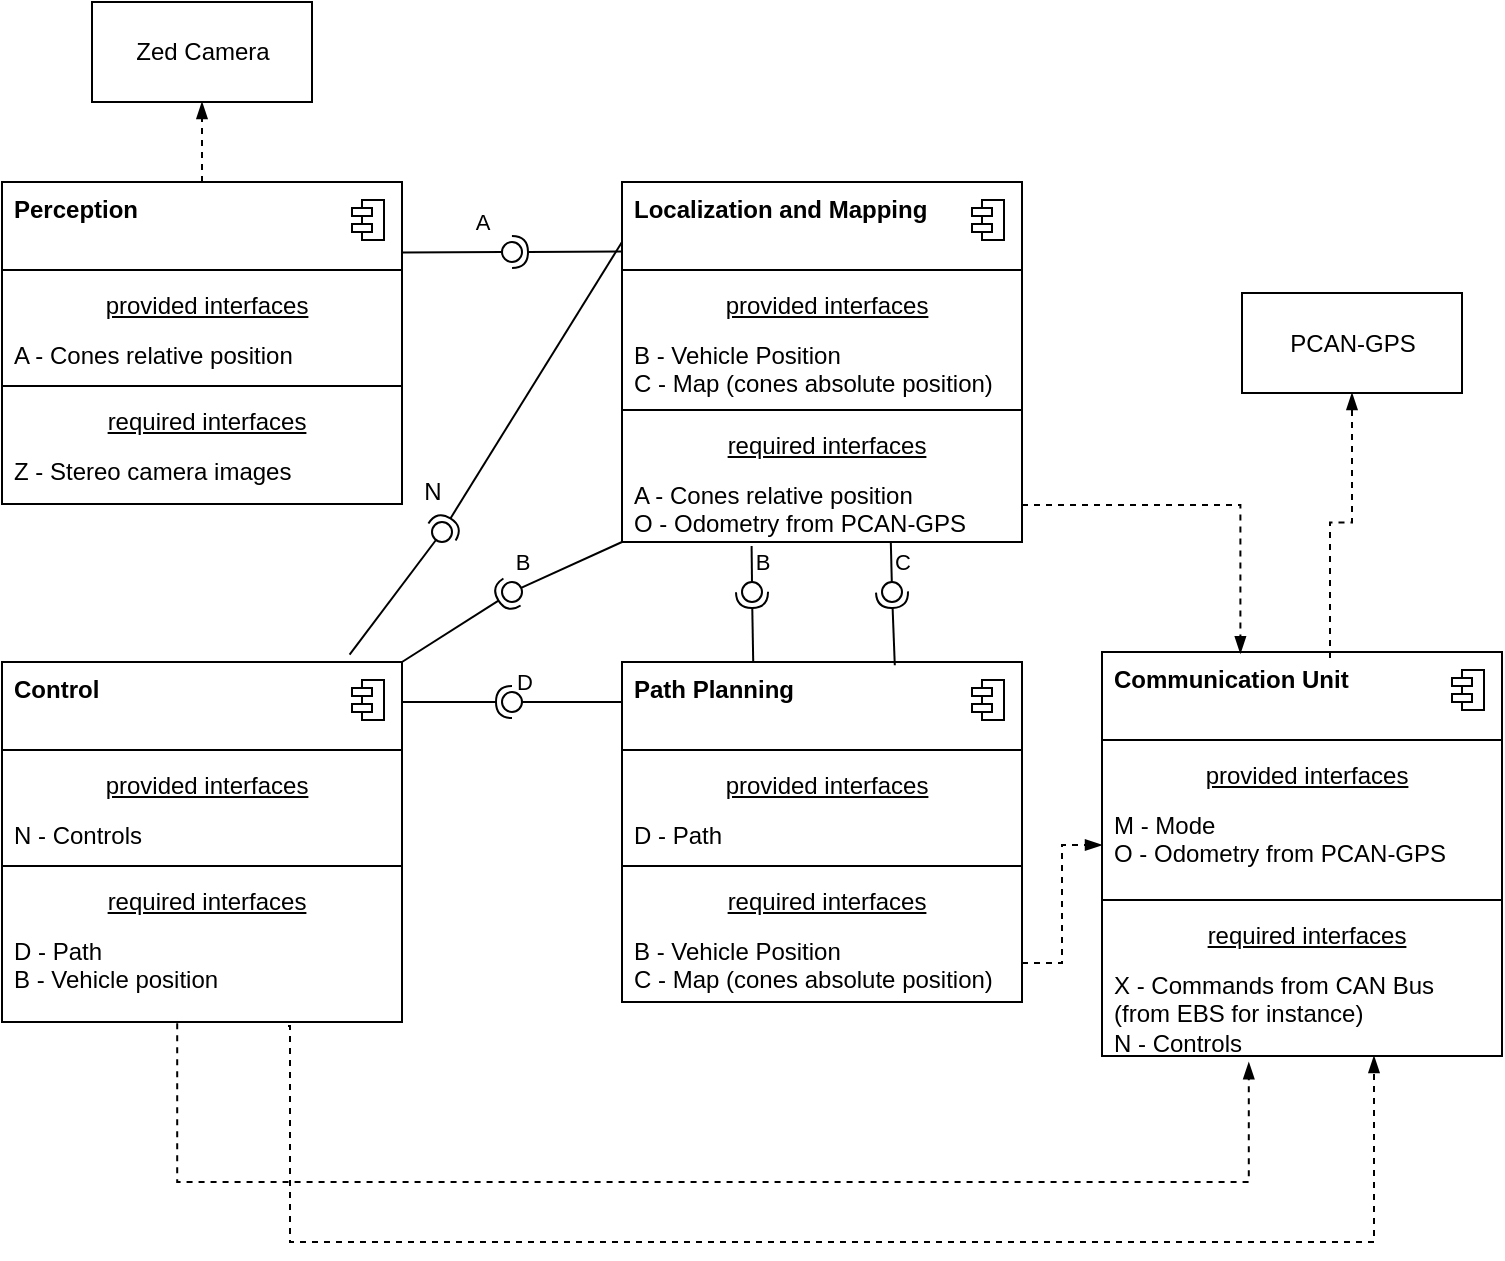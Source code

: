 <mxfile version="21.2.9" type="device">
  <diagram name="Page-1" id="XnwB0eLhRZ_xi3LwThR9">
    <mxGraphModel dx="2074" dy="779" grid="1" gridSize="10" guides="1" tooltips="1" connect="1" arrows="1" fold="1" page="1" pageScale="1" pageWidth="850" pageHeight="1100" math="0" shadow="0">
      <root>
        <mxCell id="0" />
        <mxCell id="1" parent="0" />
        <mxCell id="WsqdVvgy8sFZjgXgieVY-16" value="" style="fontStyle=1;align=center;verticalAlign=top;childLayout=stackLayout;horizontal=1;horizontalStack=0;resizeParent=1;resizeParentMax=0;resizeLast=0;marginBottom=0;" parent="1" vertex="1">
          <mxGeometry x="90" y="360" width="200" height="161" as="geometry" />
        </mxCell>
        <mxCell id="WsqdVvgy8sFZjgXgieVY-17" value="&lt;b&gt;Perception&lt;/b&gt;" style="html=1;align=left;spacingLeft=4;verticalAlign=top;strokeColor=none;fillColor=none;" parent="WsqdVvgy8sFZjgXgieVY-16" vertex="1">
          <mxGeometry width="200" height="40" as="geometry" />
        </mxCell>
        <mxCell id="WsqdVvgy8sFZjgXgieVY-18" value="" style="shape=module;jettyWidth=10;jettyHeight=4;" parent="WsqdVvgy8sFZjgXgieVY-17" vertex="1">
          <mxGeometry x="1" width="16" height="20" relative="1" as="geometry">
            <mxPoint x="-25" y="9" as="offset" />
          </mxGeometry>
        </mxCell>
        <mxCell id="WsqdVvgy8sFZjgXgieVY-19" value="" style="line;strokeWidth=1;fillColor=none;align=left;verticalAlign=middle;spacingTop=-1;spacingLeft=3;spacingRight=3;rotatable=0;labelPosition=right;points=[];portConstraint=eastwest;" parent="WsqdVvgy8sFZjgXgieVY-16" vertex="1">
          <mxGeometry y="40" width="200" height="8" as="geometry" />
        </mxCell>
        <mxCell id="WsqdVvgy8sFZjgXgieVY-20" value="&lt;u&gt;provided interfaces&lt;/u&gt;" style="html=1;align=center;spacingLeft=4;verticalAlign=top;strokeColor=none;fillColor=none;" parent="WsqdVvgy8sFZjgXgieVY-16" vertex="1">
          <mxGeometry y="48" width="200" height="25" as="geometry" />
        </mxCell>
        <mxCell id="WsqdVvgy8sFZjgXgieVY-21" value="A - Cones relative position" style="html=1;align=left;spacingLeft=4;verticalAlign=top;strokeColor=none;fillColor=none;" parent="WsqdVvgy8sFZjgXgieVY-16" vertex="1">
          <mxGeometry y="73" width="200" height="25" as="geometry" />
        </mxCell>
        <mxCell id="WsqdVvgy8sFZjgXgieVY-22" value="" style="line;strokeWidth=1;fillColor=none;align=left;verticalAlign=middle;spacingTop=-1;spacingLeft=3;spacingRight=3;rotatable=0;labelPosition=right;points=[];portConstraint=eastwest;" parent="WsqdVvgy8sFZjgXgieVY-16" vertex="1">
          <mxGeometry y="98" width="200" height="8" as="geometry" />
        </mxCell>
        <mxCell id="WsqdVvgy8sFZjgXgieVY-23" value="&lt;u&gt;required interfaces&lt;/u&gt;" style="html=1;align=center;spacingLeft=4;verticalAlign=top;strokeColor=none;fillColor=none;" parent="WsqdVvgy8sFZjgXgieVY-16" vertex="1">
          <mxGeometry y="106" width="200" height="25" as="geometry" />
        </mxCell>
        <mxCell id="WsqdVvgy8sFZjgXgieVY-24" value="Z - Stereo camera images" style="html=1;align=left;spacingLeft=4;verticalAlign=top;strokeColor=none;fillColor=none;" parent="WsqdVvgy8sFZjgXgieVY-16" vertex="1">
          <mxGeometry y="131" width="200" height="30" as="geometry" />
        </mxCell>
        <mxCell id="WsqdVvgy8sFZjgXgieVY-25" value="" style="fontStyle=1;align=center;verticalAlign=top;childLayout=stackLayout;horizontal=1;horizontalStack=0;resizeParent=1;resizeParentMax=0;resizeLast=0;marginBottom=0;" parent="1" vertex="1">
          <mxGeometry x="400" y="360" width="200" height="180" as="geometry" />
        </mxCell>
        <mxCell id="WsqdVvgy8sFZjgXgieVY-26" value="&lt;b&gt;Localization and Mapping&lt;/b&gt;" style="html=1;align=left;spacingLeft=4;verticalAlign=top;strokeColor=none;fillColor=none;" parent="WsqdVvgy8sFZjgXgieVY-25" vertex="1">
          <mxGeometry width="200" height="40" as="geometry" />
        </mxCell>
        <mxCell id="WsqdVvgy8sFZjgXgieVY-27" value="" style="shape=module;jettyWidth=10;jettyHeight=4;" parent="WsqdVvgy8sFZjgXgieVY-26" vertex="1">
          <mxGeometry x="1" width="16" height="20" relative="1" as="geometry">
            <mxPoint x="-25" y="9" as="offset" />
          </mxGeometry>
        </mxCell>
        <mxCell id="WsqdVvgy8sFZjgXgieVY-28" value="" style="line;strokeWidth=1;fillColor=none;align=left;verticalAlign=middle;spacingTop=-1;spacingLeft=3;spacingRight=3;rotatable=0;labelPosition=right;points=[];portConstraint=eastwest;" parent="WsqdVvgy8sFZjgXgieVY-25" vertex="1">
          <mxGeometry y="40" width="200" height="8" as="geometry" />
        </mxCell>
        <mxCell id="WsqdVvgy8sFZjgXgieVY-29" value="&lt;u&gt;provided interfaces&lt;/u&gt;" style="html=1;align=center;spacingLeft=4;verticalAlign=top;strokeColor=none;fillColor=none;" parent="WsqdVvgy8sFZjgXgieVY-25" vertex="1">
          <mxGeometry y="48" width="200" height="25" as="geometry" />
        </mxCell>
        <mxCell id="WsqdVvgy8sFZjgXgieVY-30" value="B - Vehicle Position&lt;br&gt;C - Map (cones absolute position)" style="html=1;align=left;spacingLeft=4;verticalAlign=top;strokeColor=none;fillColor=none;" parent="WsqdVvgy8sFZjgXgieVY-25" vertex="1">
          <mxGeometry y="73" width="200" height="37" as="geometry" />
        </mxCell>
        <mxCell id="WsqdVvgy8sFZjgXgieVY-31" value="" style="line;strokeWidth=1;fillColor=none;align=left;verticalAlign=middle;spacingTop=-1;spacingLeft=3;spacingRight=3;rotatable=0;labelPosition=right;points=[];portConstraint=eastwest;" parent="WsqdVvgy8sFZjgXgieVY-25" vertex="1">
          <mxGeometry y="110" width="200" height="8" as="geometry" />
        </mxCell>
        <mxCell id="WsqdVvgy8sFZjgXgieVY-32" value="&lt;u&gt;required interfaces&lt;/u&gt;" style="html=1;align=center;spacingLeft=4;verticalAlign=top;strokeColor=none;fillColor=none;" parent="WsqdVvgy8sFZjgXgieVY-25" vertex="1">
          <mxGeometry y="118" width="200" height="25" as="geometry" />
        </mxCell>
        <mxCell id="WsqdVvgy8sFZjgXgieVY-33" value="A - Cones relative position&lt;br&gt;O - Odometry from PCAN-GPS" style="html=1;align=left;spacingLeft=4;verticalAlign=top;strokeColor=none;fillColor=none;" parent="WsqdVvgy8sFZjgXgieVY-25" vertex="1">
          <mxGeometry y="143" width="200" height="37" as="geometry" />
        </mxCell>
        <mxCell id="WsqdVvgy8sFZjgXgieVY-34" value="" style="fontStyle=1;align=center;verticalAlign=top;childLayout=stackLayout;horizontal=1;horizontalStack=0;resizeParent=1;resizeParentMax=0;resizeLast=0;marginBottom=0;" parent="1" vertex="1">
          <mxGeometry x="90" y="600" width="200" height="180" as="geometry" />
        </mxCell>
        <mxCell id="WsqdVvgy8sFZjgXgieVY-35" value="&lt;b&gt;Control&lt;/b&gt;" style="html=1;align=left;spacingLeft=4;verticalAlign=top;strokeColor=none;fillColor=none;" parent="WsqdVvgy8sFZjgXgieVY-34" vertex="1">
          <mxGeometry width="200" height="40" as="geometry" />
        </mxCell>
        <mxCell id="WsqdVvgy8sFZjgXgieVY-36" value="" style="shape=module;jettyWidth=10;jettyHeight=4;" parent="WsqdVvgy8sFZjgXgieVY-35" vertex="1">
          <mxGeometry x="1" width="16" height="20" relative="1" as="geometry">
            <mxPoint x="-25" y="9" as="offset" />
          </mxGeometry>
        </mxCell>
        <mxCell id="WsqdVvgy8sFZjgXgieVY-37" value="" style="line;strokeWidth=1;fillColor=none;align=left;verticalAlign=middle;spacingTop=-1;spacingLeft=3;spacingRight=3;rotatable=0;labelPosition=right;points=[];portConstraint=eastwest;" parent="WsqdVvgy8sFZjgXgieVY-34" vertex="1">
          <mxGeometry y="40" width="200" height="8" as="geometry" />
        </mxCell>
        <mxCell id="WsqdVvgy8sFZjgXgieVY-38" value="&lt;u&gt;provided interfaces&lt;/u&gt;" style="html=1;align=center;spacingLeft=4;verticalAlign=top;strokeColor=none;fillColor=none;" parent="WsqdVvgy8sFZjgXgieVY-34" vertex="1">
          <mxGeometry y="48" width="200" height="25" as="geometry" />
        </mxCell>
        <mxCell id="WsqdVvgy8sFZjgXgieVY-39" value="N - Controls" style="html=1;align=left;spacingLeft=4;verticalAlign=top;strokeColor=none;fillColor=none;" parent="WsqdVvgy8sFZjgXgieVY-34" vertex="1">
          <mxGeometry y="73" width="200" height="25" as="geometry" />
        </mxCell>
        <mxCell id="WsqdVvgy8sFZjgXgieVY-40" value="" style="line;strokeWidth=1;fillColor=none;align=left;verticalAlign=middle;spacingTop=-1;spacingLeft=3;spacingRight=3;rotatable=0;labelPosition=right;points=[];portConstraint=eastwest;" parent="WsqdVvgy8sFZjgXgieVY-34" vertex="1">
          <mxGeometry y="98" width="200" height="8" as="geometry" />
        </mxCell>
        <mxCell id="WsqdVvgy8sFZjgXgieVY-41" value="&lt;u&gt;required interfaces&lt;/u&gt;" style="html=1;align=center;spacingLeft=4;verticalAlign=top;strokeColor=none;fillColor=none;" parent="WsqdVvgy8sFZjgXgieVY-34" vertex="1">
          <mxGeometry y="106" width="200" height="25" as="geometry" />
        </mxCell>
        <mxCell id="WsqdVvgy8sFZjgXgieVY-42" value="D - Path&amp;nbsp;&lt;br&gt;B - Vehicle position" style="html=1;align=left;spacingLeft=4;verticalAlign=top;strokeColor=none;fillColor=none;" parent="WsqdVvgy8sFZjgXgieVY-34" vertex="1">
          <mxGeometry y="131" width="200" height="49" as="geometry" />
        </mxCell>
        <mxCell id="WsqdVvgy8sFZjgXgieVY-43" value="" style="fontStyle=1;align=center;verticalAlign=top;childLayout=stackLayout;horizontal=1;horizontalStack=0;resizeParent=1;resizeParentMax=0;resizeLast=0;marginBottom=0;" parent="1" vertex="1">
          <mxGeometry x="400" y="600" width="200" height="170" as="geometry" />
        </mxCell>
        <mxCell id="WsqdVvgy8sFZjgXgieVY-44" value="&lt;b&gt;Path Planning&lt;/b&gt;" style="html=1;align=left;spacingLeft=4;verticalAlign=top;strokeColor=none;fillColor=none;" parent="WsqdVvgy8sFZjgXgieVY-43" vertex="1">
          <mxGeometry width="200" height="40" as="geometry" />
        </mxCell>
        <mxCell id="WsqdVvgy8sFZjgXgieVY-45" value="" style="shape=module;jettyWidth=10;jettyHeight=4;" parent="WsqdVvgy8sFZjgXgieVY-44" vertex="1">
          <mxGeometry x="1" width="16" height="20" relative="1" as="geometry">
            <mxPoint x="-25" y="9" as="offset" />
          </mxGeometry>
        </mxCell>
        <mxCell id="WsqdVvgy8sFZjgXgieVY-46" value="" style="line;strokeWidth=1;fillColor=none;align=left;verticalAlign=middle;spacingTop=-1;spacingLeft=3;spacingRight=3;rotatable=0;labelPosition=right;points=[];portConstraint=eastwest;" parent="WsqdVvgy8sFZjgXgieVY-43" vertex="1">
          <mxGeometry y="40" width="200" height="8" as="geometry" />
        </mxCell>
        <mxCell id="WsqdVvgy8sFZjgXgieVY-47" value="&lt;u&gt;provided interfaces&lt;/u&gt;" style="html=1;align=center;spacingLeft=4;verticalAlign=top;strokeColor=none;fillColor=none;" parent="WsqdVvgy8sFZjgXgieVY-43" vertex="1">
          <mxGeometry y="48" width="200" height="25" as="geometry" />
        </mxCell>
        <mxCell id="WsqdVvgy8sFZjgXgieVY-48" value="D - Path" style="html=1;align=left;spacingLeft=4;verticalAlign=top;strokeColor=none;fillColor=none;" parent="WsqdVvgy8sFZjgXgieVY-43" vertex="1">
          <mxGeometry y="73" width="200" height="25" as="geometry" />
        </mxCell>
        <mxCell id="WsqdVvgy8sFZjgXgieVY-49" value="" style="line;strokeWidth=1;fillColor=none;align=left;verticalAlign=middle;spacingTop=-1;spacingLeft=3;spacingRight=3;rotatable=0;labelPosition=right;points=[];portConstraint=eastwest;" parent="WsqdVvgy8sFZjgXgieVY-43" vertex="1">
          <mxGeometry y="98" width="200" height="8" as="geometry" />
        </mxCell>
        <mxCell id="WsqdVvgy8sFZjgXgieVY-50" value="&lt;u&gt;required interfaces&lt;/u&gt;" style="html=1;align=center;spacingLeft=4;verticalAlign=top;strokeColor=none;fillColor=none;" parent="WsqdVvgy8sFZjgXgieVY-43" vertex="1">
          <mxGeometry y="106" width="200" height="25" as="geometry" />
        </mxCell>
        <mxCell id="WsqdVvgy8sFZjgXgieVY-51" value="B - Vehicle Position&lt;br&gt;C - Map (cones absolute position)" style="html=1;align=left;spacingLeft=4;verticalAlign=top;strokeColor=none;fillColor=none;" parent="WsqdVvgy8sFZjgXgieVY-43" vertex="1">
          <mxGeometry y="131" width="200" height="39" as="geometry" />
        </mxCell>
        <mxCell id="WsqdVvgy8sFZjgXgieVY-55" value="Zed Camera" style="html=1;" parent="1" vertex="1">
          <mxGeometry x="135" y="270" width="110" height="50" as="geometry" />
        </mxCell>
        <mxCell id="WsqdVvgy8sFZjgXgieVY-56" value="PCAN-GPS" style="html=1;" parent="1" vertex="1">
          <mxGeometry x="710" y="415.5" width="110" height="50" as="geometry" />
        </mxCell>
        <mxCell id="WsqdVvgy8sFZjgXgieVY-58" style="edgeStyle=orthogonalEdgeStyle;rounded=0;orthogonalLoop=1;jettySize=auto;html=1;entryX=0.5;entryY=1;entryDx=0;entryDy=0;dashed=1;endArrow=blockThin;endFill=1;" parent="1" source="WsqdVvgy8sFZjgXgieVY-17" target="WsqdVvgy8sFZjgXgieVY-55" edge="1">
          <mxGeometry relative="1" as="geometry" />
        </mxCell>
        <mxCell id="WsqdVvgy8sFZjgXgieVY-62" value="" style="rounded=0;orthogonalLoop=1;jettySize=auto;html=1;endArrow=none;endFill=0;sketch=0;sourcePerimeterSpacing=0;targetPerimeterSpacing=0;exitX=1;exitY=0.88;exitDx=0;exitDy=0;exitPerimeter=0;" parent="1" source="WsqdVvgy8sFZjgXgieVY-17" target="WsqdVvgy8sFZjgXgieVY-64" edge="1">
          <mxGeometry relative="1" as="geometry">
            <mxPoint x="325" y="395" as="sourcePoint" />
          </mxGeometry>
        </mxCell>
        <mxCell id="WsqdVvgy8sFZjgXgieVY-65" value="A" style="edgeLabel;html=1;align=center;verticalAlign=middle;resizable=0;points=[];" parent="WsqdVvgy8sFZjgXgieVY-62" vertex="1" connectable="0">
          <mxGeometry x="0.312" y="-2" relative="1" as="geometry">
            <mxPoint x="7" y="-17" as="offset" />
          </mxGeometry>
        </mxCell>
        <mxCell id="WsqdVvgy8sFZjgXgieVY-63" value="" style="rounded=0;orthogonalLoop=1;jettySize=auto;html=1;endArrow=halfCircle;endFill=0;entryX=0.5;entryY=0.5;endSize=6;strokeWidth=1;sketch=0;exitX=-0.002;exitY=0.87;exitDx=0;exitDy=0;exitPerimeter=0;" parent="1" source="WsqdVvgy8sFZjgXgieVY-26" target="WsqdVvgy8sFZjgXgieVY-64" edge="1">
          <mxGeometry relative="1" as="geometry">
            <mxPoint x="365" y="395" as="sourcePoint" />
          </mxGeometry>
        </mxCell>
        <mxCell id="WsqdVvgy8sFZjgXgieVY-64" value="" style="ellipse;whiteSpace=wrap;html=1;align=center;aspect=fixed;resizable=0;points=[];outlineConnect=0;sketch=0;" parent="1" vertex="1">
          <mxGeometry x="340" y="390" width="10" height="10" as="geometry" />
        </mxCell>
        <mxCell id="WsqdVvgy8sFZjgXgieVY-66" value="" style="rounded=0;orthogonalLoop=1;jettySize=auto;html=1;endArrow=none;endFill=0;sketch=0;sourcePerimeterSpacing=0;targetPerimeterSpacing=0;exitX=0.672;exitY=0.989;exitDx=0;exitDy=0;exitPerimeter=0;" parent="1" source="WsqdVvgy8sFZjgXgieVY-33" target="WsqdVvgy8sFZjgXgieVY-68" edge="1">
          <mxGeometry relative="1" as="geometry">
            <mxPoint x="515" y="565" as="sourcePoint" />
          </mxGeometry>
        </mxCell>
        <mxCell id="WsqdVvgy8sFZjgXgieVY-80" value="C" style="edgeLabel;html=1;align=center;verticalAlign=middle;resizable=0;points=[];" parent="WsqdVvgy8sFZjgXgieVY-66" vertex="1" connectable="0">
          <mxGeometry x="-0.246" y="-1" relative="1" as="geometry">
            <mxPoint x="6" y="3" as="offset" />
          </mxGeometry>
        </mxCell>
        <mxCell id="WsqdVvgy8sFZjgXgieVY-67" value="" style="rounded=0;orthogonalLoop=1;jettySize=auto;html=1;endArrow=halfCircle;endFill=0;entryX=0.5;entryY=0.5;endSize=6;strokeWidth=1;sketch=0;exitX=0.682;exitY=0.04;exitDx=0;exitDy=0;exitPerimeter=0;" parent="1" source="WsqdVvgy8sFZjgXgieVY-44" target="WsqdVvgy8sFZjgXgieVY-68" edge="1">
          <mxGeometry relative="1" as="geometry">
            <mxPoint x="555" y="565" as="sourcePoint" />
          </mxGeometry>
        </mxCell>
        <mxCell id="WsqdVvgy8sFZjgXgieVY-68" value="" style="ellipse;whiteSpace=wrap;html=1;align=center;aspect=fixed;resizable=0;points=[];outlineConnect=0;sketch=0;" parent="1" vertex="1">
          <mxGeometry x="530" y="560" width="10" height="10" as="geometry" />
        </mxCell>
        <mxCell id="WsqdVvgy8sFZjgXgieVY-69" value="" style="rounded=0;orthogonalLoop=1;jettySize=auto;html=1;endArrow=none;endFill=0;sketch=0;sourcePerimeterSpacing=0;targetPerimeterSpacing=0;exitX=0.324;exitY=1.054;exitDx=0;exitDy=0;exitPerimeter=0;" parent="1" source="WsqdVvgy8sFZjgXgieVY-33" target="WsqdVvgy8sFZjgXgieVY-71" edge="1">
          <mxGeometry relative="1" as="geometry">
            <mxPoint x="445" y="565" as="sourcePoint" />
          </mxGeometry>
        </mxCell>
        <mxCell id="WsqdVvgy8sFZjgXgieVY-79" value="B" style="edgeLabel;html=1;align=center;verticalAlign=middle;resizable=0;points=[];" parent="WsqdVvgy8sFZjgXgieVY-69" vertex="1" connectable="0">
          <mxGeometry x="0.421" y="-1" relative="1" as="geometry">
            <mxPoint x="6" y="-5" as="offset" />
          </mxGeometry>
        </mxCell>
        <mxCell id="WsqdVvgy8sFZjgXgieVY-70" value="" style="rounded=0;orthogonalLoop=1;jettySize=auto;html=1;endArrow=halfCircle;endFill=0;entryX=0.5;entryY=0.5;endSize=6;strokeWidth=1;sketch=0;exitX=0.328;exitY=-0.01;exitDx=0;exitDy=0;exitPerimeter=0;" parent="1" source="WsqdVvgy8sFZjgXgieVY-44" target="WsqdVvgy8sFZjgXgieVY-71" edge="1">
          <mxGeometry relative="1" as="geometry">
            <mxPoint x="485" y="565" as="sourcePoint" />
          </mxGeometry>
        </mxCell>
        <mxCell id="WsqdVvgy8sFZjgXgieVY-71" value="" style="ellipse;whiteSpace=wrap;html=1;align=center;aspect=fixed;resizable=0;points=[];outlineConnect=0;sketch=0;" parent="1" vertex="1">
          <mxGeometry x="460" y="560" width="10" height="10" as="geometry" />
        </mxCell>
        <mxCell id="WsqdVvgy8sFZjgXgieVY-72" value="" style="rounded=0;orthogonalLoop=1;jettySize=auto;html=1;endArrow=none;endFill=0;sketch=0;sourcePerimeterSpacing=0;targetPerimeterSpacing=0;exitX=0;exitY=1;exitDx=0;exitDy=0;" parent="1" source="WsqdVvgy8sFZjgXgieVY-33" target="WsqdVvgy8sFZjgXgieVY-74" edge="1">
          <mxGeometry relative="1" as="geometry">
            <mxPoint x="325" y="565" as="sourcePoint" />
          </mxGeometry>
        </mxCell>
        <mxCell id="WsqdVvgy8sFZjgXgieVY-78" value="B" style="edgeLabel;html=1;align=center;verticalAlign=middle;resizable=0;points=[];" parent="WsqdVvgy8sFZjgXgieVY-72" vertex="1" connectable="0">
          <mxGeometry x="0.712" relative="1" as="geometry">
            <mxPoint x="-7" y="-10" as="offset" />
          </mxGeometry>
        </mxCell>
        <mxCell id="WsqdVvgy8sFZjgXgieVY-73" value="" style="rounded=0;orthogonalLoop=1;jettySize=auto;html=1;endArrow=halfCircle;endFill=0;entryX=0.5;entryY=0.5;endSize=6;strokeWidth=1;sketch=0;exitX=1;exitY=0;exitDx=0;exitDy=0;" parent="1" source="WsqdVvgy8sFZjgXgieVY-35" target="WsqdVvgy8sFZjgXgieVY-74" edge="1">
          <mxGeometry relative="1" as="geometry">
            <mxPoint x="365" y="565" as="sourcePoint" />
          </mxGeometry>
        </mxCell>
        <mxCell id="WsqdVvgy8sFZjgXgieVY-74" value="" style="ellipse;whiteSpace=wrap;html=1;align=center;aspect=fixed;resizable=0;points=[];outlineConnect=0;sketch=0;" parent="1" vertex="1">
          <mxGeometry x="340" y="560" width="10" height="10" as="geometry" />
        </mxCell>
        <mxCell id="WsqdVvgy8sFZjgXgieVY-75" value="" style="rounded=0;orthogonalLoop=1;jettySize=auto;html=1;endArrow=none;endFill=0;sketch=0;sourcePerimeterSpacing=0;targetPerimeterSpacing=0;exitX=0;exitY=0.5;exitDx=0;exitDy=0;" parent="1" source="WsqdVvgy8sFZjgXgieVY-44" target="WsqdVvgy8sFZjgXgieVY-77" edge="1">
          <mxGeometry relative="1" as="geometry">
            <mxPoint x="325" y="620" as="sourcePoint" />
          </mxGeometry>
        </mxCell>
        <mxCell id="WsqdVvgy8sFZjgXgieVY-81" value="D" style="edgeLabel;html=1;align=center;verticalAlign=middle;resizable=0;points=[];" parent="WsqdVvgy8sFZjgXgieVY-75" vertex="1" connectable="0">
          <mxGeometry x="0.627" y="-1" relative="1" as="geometry">
            <mxPoint x="-9" y="-9" as="offset" />
          </mxGeometry>
        </mxCell>
        <mxCell id="WsqdVvgy8sFZjgXgieVY-76" value="" style="rounded=0;orthogonalLoop=1;jettySize=auto;html=1;endArrow=halfCircle;endFill=0;entryX=0.5;entryY=0.5;endSize=6;strokeWidth=1;sketch=0;exitX=1;exitY=0.5;exitDx=0;exitDy=0;" parent="1" source="WsqdVvgy8sFZjgXgieVY-35" target="WsqdVvgy8sFZjgXgieVY-77" edge="1">
          <mxGeometry relative="1" as="geometry">
            <mxPoint x="365" y="620" as="sourcePoint" />
          </mxGeometry>
        </mxCell>
        <mxCell id="WsqdVvgy8sFZjgXgieVY-77" value="" style="ellipse;whiteSpace=wrap;html=1;align=center;aspect=fixed;resizable=0;points=[];outlineConnect=0;sketch=0;" parent="1" vertex="1">
          <mxGeometry x="340" y="615" width="10" height="10" as="geometry" />
        </mxCell>
        <mxCell id="XN4Io0dEb6OTo9UdpQn2-5" value="" style="rounded=0;orthogonalLoop=1;jettySize=auto;html=1;endArrow=none;endFill=0;sketch=0;sourcePerimeterSpacing=0;targetPerimeterSpacing=0;exitX=0.869;exitY=-0.091;exitDx=0;exitDy=0;exitPerimeter=0;" parent="1" source="WsqdVvgy8sFZjgXgieVY-35" target="XN4Io0dEb6OTo9UdpQn2-7" edge="1">
          <mxGeometry relative="1" as="geometry">
            <mxPoint x="290" y="545" as="sourcePoint" />
          </mxGeometry>
        </mxCell>
        <mxCell id="XN4Io0dEb6OTo9UdpQn2-6" value="" style="rounded=0;orthogonalLoop=1;jettySize=auto;html=1;endArrow=halfCircle;endFill=0;entryX=0.5;entryY=0.5;endSize=6;strokeWidth=1;sketch=0;exitX=0;exitY=0.75;exitDx=0;exitDy=0;" parent="1" source="WsqdVvgy8sFZjgXgieVY-26" target="XN4Io0dEb6OTo9UdpQn2-7" edge="1">
          <mxGeometry relative="1" as="geometry">
            <mxPoint x="330" y="545" as="sourcePoint" />
          </mxGeometry>
        </mxCell>
        <mxCell id="XN4Io0dEb6OTo9UdpQn2-7" value="" style="ellipse;whiteSpace=wrap;html=1;align=center;aspect=fixed;resizable=0;points=[];outlineConnect=0;sketch=0;" parent="1" vertex="1">
          <mxGeometry x="305" y="530" width="10" height="10" as="geometry" />
        </mxCell>
        <mxCell id="XN4Io0dEb6OTo9UdpQn2-8" value="N" style="text;html=1;align=center;verticalAlign=middle;resizable=0;points=[];autosize=1;strokeColor=none;fillColor=none;" parent="1" vertex="1">
          <mxGeometry x="290" y="500" width="30" height="30" as="geometry" />
        </mxCell>
        <mxCell id="XN4Io0dEb6OTo9UdpQn2-9" value="" style="fontStyle=1;align=center;verticalAlign=top;childLayout=stackLayout;horizontal=1;horizontalStack=0;resizeParent=1;resizeParentMax=0;resizeLast=0;marginBottom=0;" parent="1" vertex="1">
          <mxGeometry x="640" y="595" width="200" height="202" as="geometry" />
        </mxCell>
        <mxCell id="XN4Io0dEb6OTo9UdpQn2-10" value="&lt;b&gt;Communication Unit&lt;/b&gt;" style="html=1;align=left;spacingLeft=4;verticalAlign=top;strokeColor=none;fillColor=none;" parent="XN4Io0dEb6OTo9UdpQn2-9" vertex="1">
          <mxGeometry width="200" height="40" as="geometry" />
        </mxCell>
        <mxCell id="XN4Io0dEb6OTo9UdpQn2-11" value="" style="shape=module;jettyWidth=10;jettyHeight=4;" parent="XN4Io0dEb6OTo9UdpQn2-10" vertex="1">
          <mxGeometry x="1" width="16" height="20" relative="1" as="geometry">
            <mxPoint x="-25" y="9" as="offset" />
          </mxGeometry>
        </mxCell>
        <mxCell id="XN4Io0dEb6OTo9UdpQn2-12" value="" style="line;strokeWidth=1;fillColor=none;align=left;verticalAlign=middle;spacingTop=-1;spacingLeft=3;spacingRight=3;rotatable=0;labelPosition=right;points=[];portConstraint=eastwest;" parent="XN4Io0dEb6OTo9UdpQn2-9" vertex="1">
          <mxGeometry y="40" width="200" height="8" as="geometry" />
        </mxCell>
        <mxCell id="XN4Io0dEb6OTo9UdpQn2-13" value="&lt;u&gt;provided interfaces&lt;/u&gt;" style="html=1;align=center;spacingLeft=4;verticalAlign=top;strokeColor=none;fillColor=none;" parent="XN4Io0dEb6OTo9UdpQn2-9" vertex="1">
          <mxGeometry y="48" width="200" height="25" as="geometry" />
        </mxCell>
        <mxCell id="XN4Io0dEb6OTo9UdpQn2-14" value="M - Mode&lt;br&gt;O - Odometry from PCAN-GPS" style="html=1;align=left;spacingLeft=4;verticalAlign=top;strokeColor=none;fillColor=none;" parent="XN4Io0dEb6OTo9UdpQn2-9" vertex="1">
          <mxGeometry y="73" width="200" height="47" as="geometry" />
        </mxCell>
        <mxCell id="XN4Io0dEb6OTo9UdpQn2-15" value="" style="line;strokeWidth=1;fillColor=none;align=left;verticalAlign=middle;spacingTop=-1;spacingLeft=3;spacingRight=3;rotatable=0;labelPosition=right;points=[];portConstraint=eastwest;" parent="XN4Io0dEb6OTo9UdpQn2-9" vertex="1">
          <mxGeometry y="120" width="200" height="8" as="geometry" />
        </mxCell>
        <mxCell id="XN4Io0dEb6OTo9UdpQn2-16" value="&lt;u&gt;required interfaces&lt;/u&gt;" style="html=1;align=center;spacingLeft=4;verticalAlign=top;strokeColor=none;fillColor=none;" parent="XN4Io0dEb6OTo9UdpQn2-9" vertex="1">
          <mxGeometry y="128" width="200" height="25" as="geometry" />
        </mxCell>
        <mxCell id="XN4Io0dEb6OTo9UdpQn2-17" value="X - Commands from CAN Bus &lt;br&gt;(from EBS for instance)&lt;br&gt;N - Controls" style="html=1;align=left;spacingLeft=4;verticalAlign=top;strokeColor=none;fillColor=none;" parent="XN4Io0dEb6OTo9UdpQn2-9" vertex="1">
          <mxGeometry y="153" width="200" height="49" as="geometry" />
        </mxCell>
        <mxCell id="XN4Io0dEb6OTo9UdpQn2-18" style="edgeStyle=orthogonalEdgeStyle;rounded=0;orthogonalLoop=1;jettySize=auto;html=1;dashed=1;endArrow=blockThin;endFill=1;exitX=0.57;exitY=0.075;exitDx=0;exitDy=0;exitPerimeter=0;" parent="1" source="XN4Io0dEb6OTo9UdpQn2-10" target="WsqdVvgy8sFZjgXgieVY-56" edge="1">
          <mxGeometry relative="1" as="geometry" />
        </mxCell>
        <mxCell id="XN4Io0dEb6OTo9UdpQn2-20" style="edgeStyle=orthogonalEdgeStyle;rounded=0;orthogonalLoop=1;jettySize=auto;html=1;entryX=0.367;entryY=1.065;entryDx=0;entryDy=0;entryPerimeter=0;dashed=1;endArrow=blockThin;endFill=1;exitX=0.438;exitY=1.014;exitDx=0;exitDy=0;exitPerimeter=0;" parent="1" source="WsqdVvgy8sFZjgXgieVY-42" target="XN4Io0dEb6OTo9UdpQn2-17" edge="1">
          <mxGeometry relative="1" as="geometry">
            <mxPoint x="465" y="890" as="sourcePoint" />
            <mxPoint x="821" y="582" as="targetPoint" />
            <Array as="points">
              <mxPoint x="178" y="860" />
              <mxPoint x="713" y="860" />
            </Array>
          </mxGeometry>
        </mxCell>
        <mxCell id="XN4Io0dEb6OTo9UdpQn2-21" style="edgeStyle=orthogonalEdgeStyle;rounded=0;orthogonalLoop=1;jettySize=auto;html=1;entryX=0;entryY=0.5;entryDx=0;entryDy=0;dashed=1;endArrow=blockThin;endFill=1;" parent="1" source="WsqdVvgy8sFZjgXgieVY-51" target="XN4Io0dEb6OTo9UdpQn2-14" edge="1">
          <mxGeometry relative="1" as="geometry">
            <mxPoint x="475" y="900" as="sourcePoint" />
            <mxPoint x="831" y="592" as="targetPoint" />
          </mxGeometry>
        </mxCell>
        <mxCell id="XN4Io0dEb6OTo9UdpQn2-23" style="edgeStyle=orthogonalEdgeStyle;rounded=0;orthogonalLoop=1;jettySize=auto;html=1;entryX=0.346;entryY=0.017;entryDx=0;entryDy=0;entryPerimeter=0;dashed=1;endArrow=blockThin;endFill=1;" parent="1" source="WsqdVvgy8sFZjgXgieVY-33" target="XN4Io0dEb6OTo9UdpQn2-10" edge="1">
          <mxGeometry relative="1" as="geometry" />
        </mxCell>
        <mxCell id="Clam3nLRso4bNbQ8ZYr4-1" style="edgeStyle=orthogonalEdgeStyle;rounded=0;orthogonalLoop=1;jettySize=auto;html=1;entryX=0.68;entryY=1;entryDx=0;entryDy=0;entryPerimeter=0;exitX=0.715;exitY=1.041;exitDx=0;exitDy=0;exitPerimeter=0;dashed=1;endArrow=blockThin;endFill=1;" edge="1" parent="1" source="WsqdVvgy8sFZjgXgieVY-42" target="XN4Io0dEb6OTo9UdpQn2-17">
          <mxGeometry relative="1" as="geometry">
            <Array as="points">
              <mxPoint x="234" y="782" />
              <mxPoint x="234" y="890" />
              <mxPoint x="776" y="890" />
            </Array>
          </mxGeometry>
        </mxCell>
      </root>
    </mxGraphModel>
  </diagram>
</mxfile>
